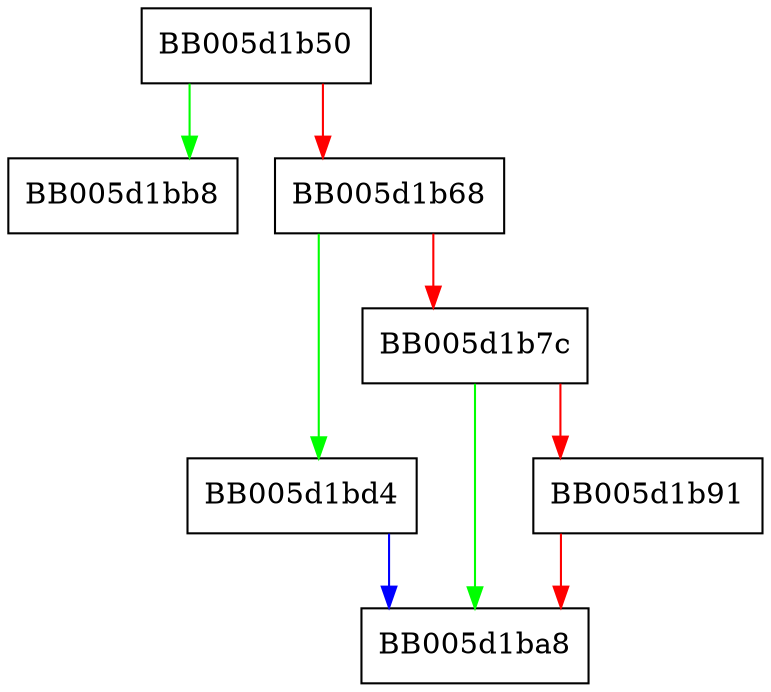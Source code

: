 digraph EVP_PKEY_get_default_digest_name {
  node [shape="box"];
  graph [splines=ortho];
  BB005d1b50 -> BB005d1bb8 [color="green"];
  BB005d1b50 -> BB005d1b68 [color="red"];
  BB005d1b68 -> BB005d1bd4 [color="green"];
  BB005d1b68 -> BB005d1b7c [color="red"];
  BB005d1b7c -> BB005d1ba8 [color="green"];
  BB005d1b7c -> BB005d1b91 [color="red"];
  BB005d1b91 -> BB005d1ba8 [color="red"];
  BB005d1bd4 -> BB005d1ba8 [color="blue"];
}